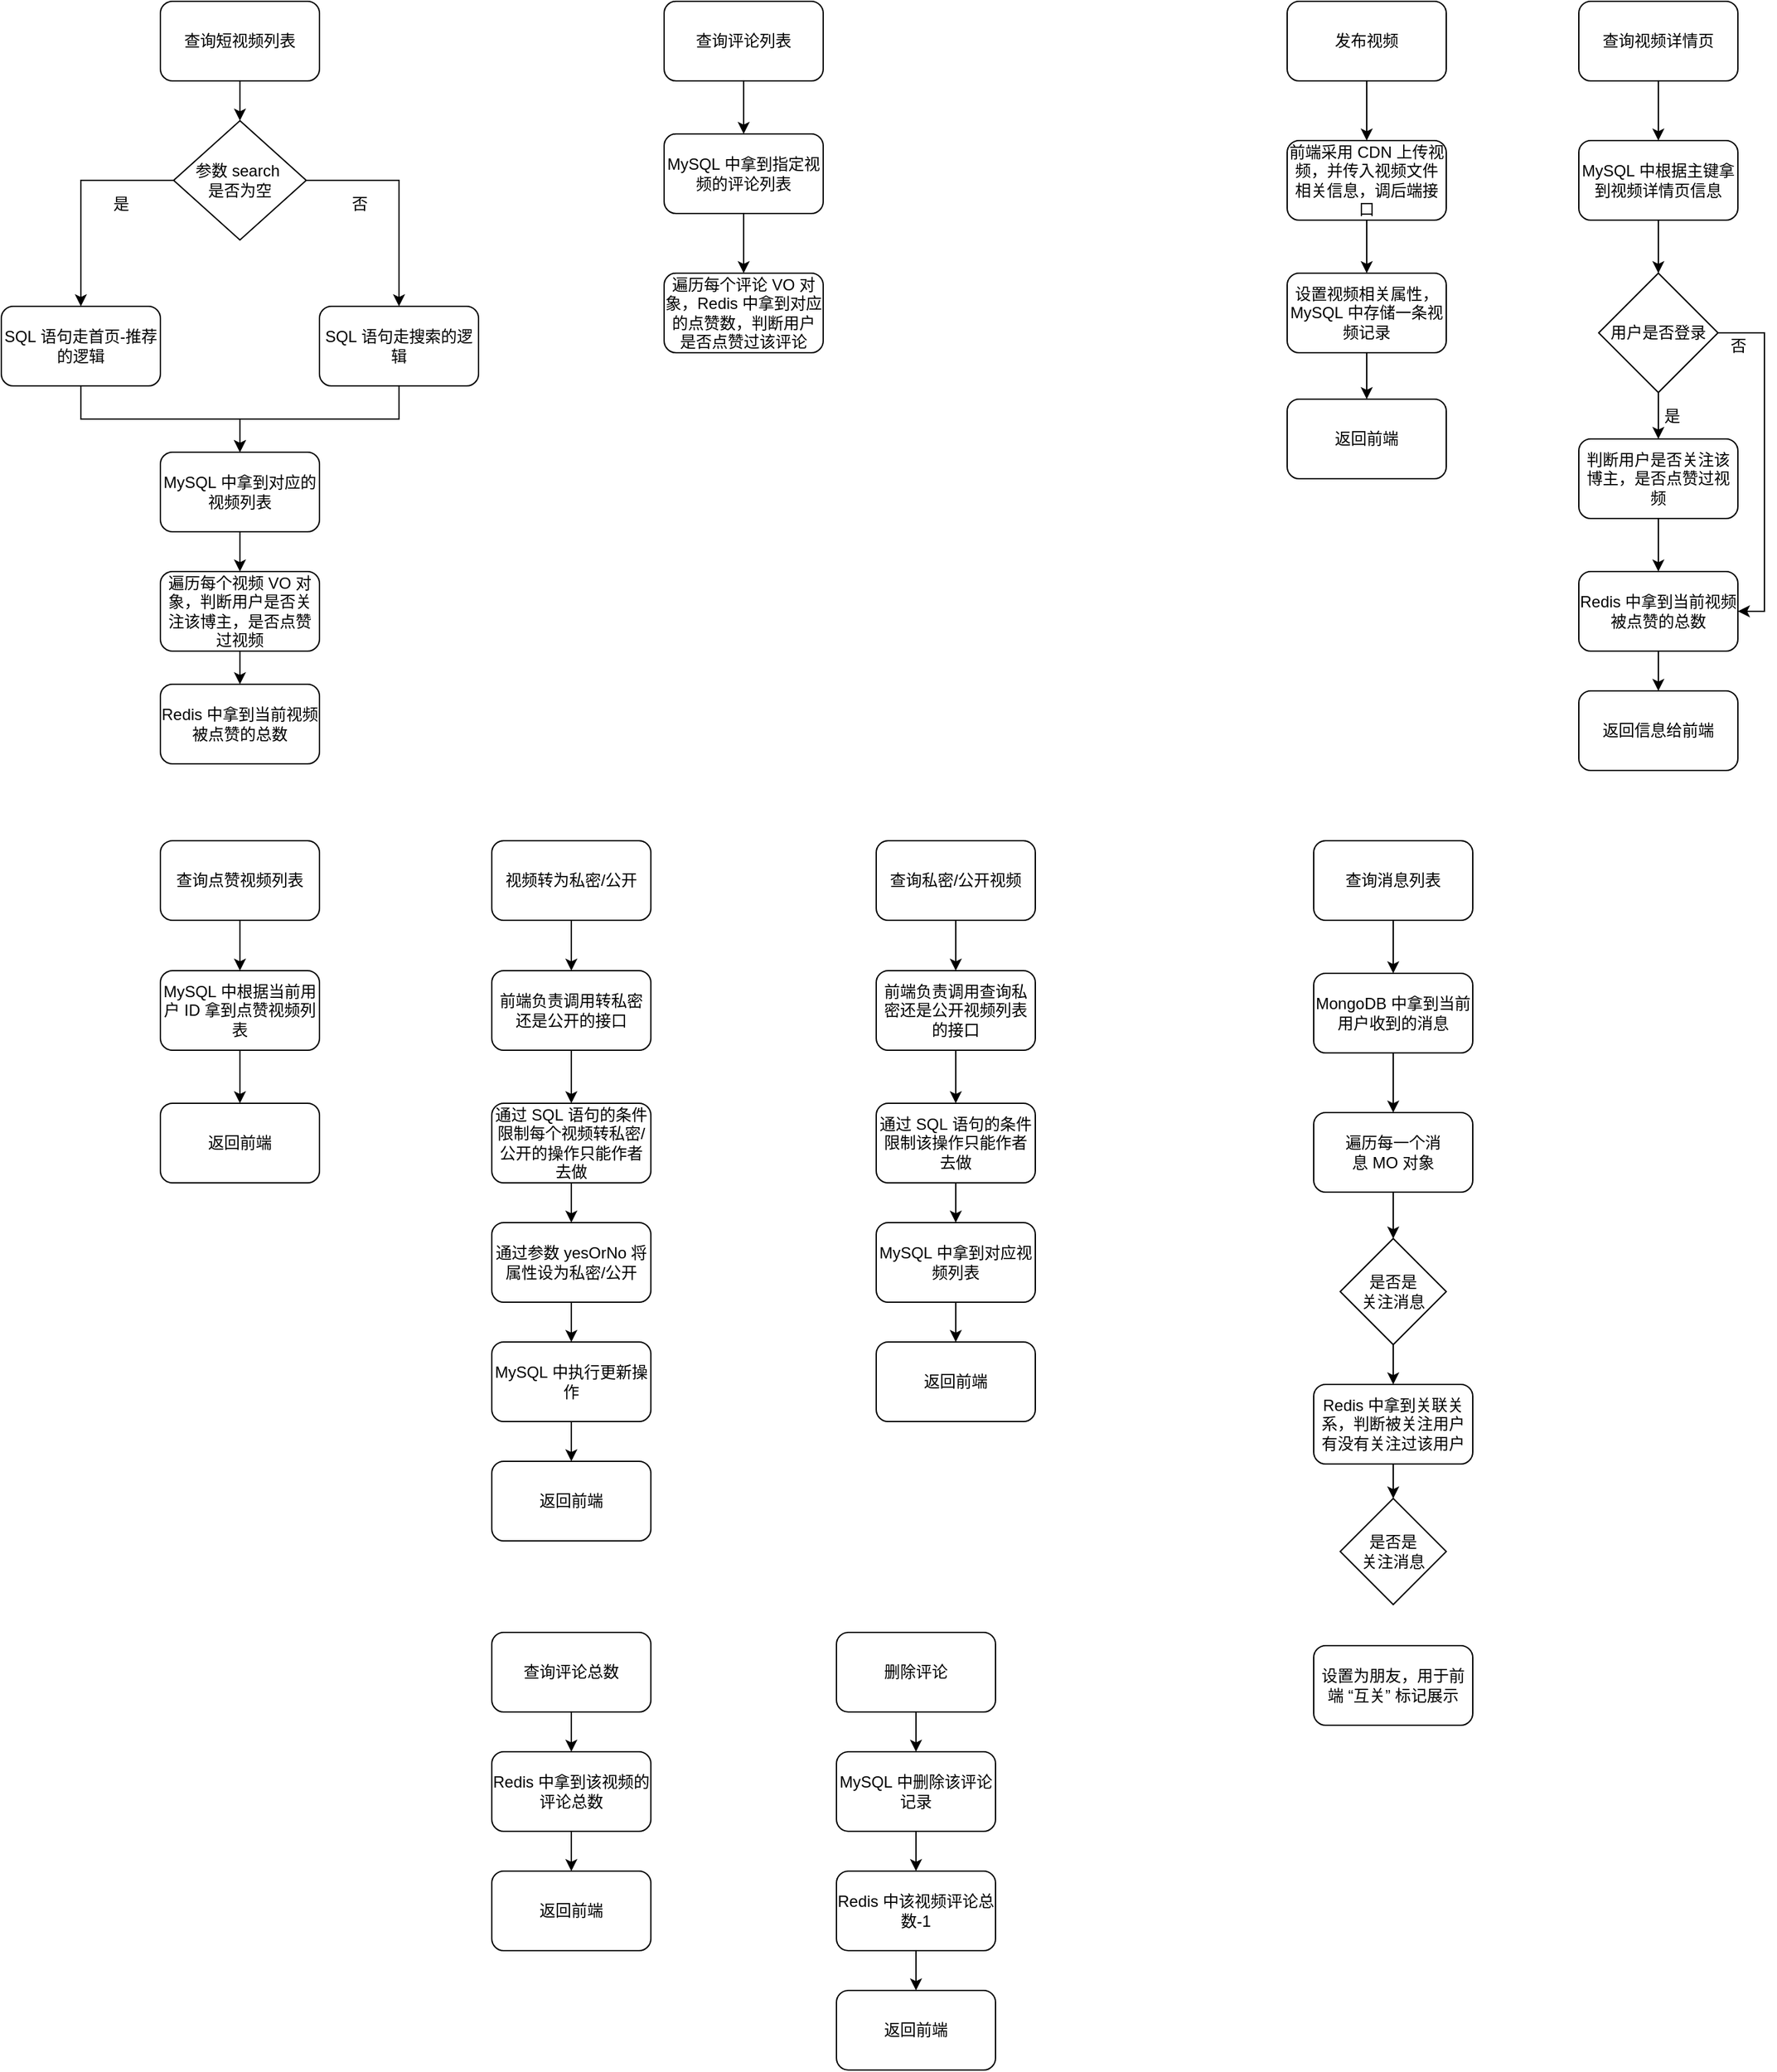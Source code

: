<mxfile version="21.3.4" type="github">
  <diagram name="第 1 页" id="WXZ5FxBREvDLbD_KLT6q">
    <mxGraphModel dx="880" dy="452" grid="1" gridSize="10" guides="1" tooltips="1" connect="1" arrows="1" fold="1" page="1" pageScale="1" pageWidth="827" pageHeight="1169" math="0" shadow="0">
      <root>
        <mxCell id="0" />
        <mxCell id="1" parent="0" />
        <mxCell id="ibF3AnjWmkHCkzIqTZFg-5" value="" style="edgeStyle=orthogonalEdgeStyle;rounded=0;orthogonalLoop=1;jettySize=auto;html=1;" parent="1" source="ibF3AnjWmkHCkzIqTZFg-1" target="ibF3AnjWmkHCkzIqTZFg-4" edge="1">
          <mxGeometry relative="1" as="geometry" />
        </mxCell>
        <mxCell id="ibF3AnjWmkHCkzIqTZFg-1" value="查询短视频列表" style="rounded=1;whiteSpace=wrap;html=1;" parent="1" vertex="1">
          <mxGeometry x="140" y="40" width="120" height="60" as="geometry" />
        </mxCell>
        <mxCell id="ibF3AnjWmkHCkzIqTZFg-12" style="edgeStyle=orthogonalEdgeStyle;rounded=0;orthogonalLoop=1;jettySize=auto;html=1;" parent="1" source="ibF3AnjWmkHCkzIqTZFg-4" target="ibF3AnjWmkHCkzIqTZFg-8" edge="1">
          <mxGeometry relative="1" as="geometry" />
        </mxCell>
        <mxCell id="ibF3AnjWmkHCkzIqTZFg-13" style="edgeStyle=orthogonalEdgeStyle;rounded=0;orthogonalLoop=1;jettySize=auto;html=1;" parent="1" source="ibF3AnjWmkHCkzIqTZFg-4" target="ibF3AnjWmkHCkzIqTZFg-9" edge="1">
          <mxGeometry relative="1" as="geometry" />
        </mxCell>
        <mxCell id="ibF3AnjWmkHCkzIqTZFg-4" value="参数&amp;nbsp;search&amp;nbsp;&lt;br&gt;是否为空" style="rhombus;whiteSpace=wrap;html=1;" parent="1" vertex="1">
          <mxGeometry x="150" y="130" width="100" height="90" as="geometry" />
        </mxCell>
        <mxCell id="ibF3AnjWmkHCkzIqTZFg-17" style="edgeStyle=orthogonalEdgeStyle;rounded=0;orthogonalLoop=1;jettySize=auto;html=1;entryX=0.5;entryY=0;entryDx=0;entryDy=0;" parent="1" source="ibF3AnjWmkHCkzIqTZFg-8" target="ibF3AnjWmkHCkzIqTZFg-14" edge="1">
          <mxGeometry relative="1" as="geometry" />
        </mxCell>
        <mxCell id="ibF3AnjWmkHCkzIqTZFg-8" value="SQL&amp;nbsp;语句走首页-推荐的逻辑" style="rounded=1;whiteSpace=wrap;html=1;" parent="1" vertex="1">
          <mxGeometry x="20" y="270" width="120" height="60" as="geometry" />
        </mxCell>
        <mxCell id="ibF3AnjWmkHCkzIqTZFg-18" style="edgeStyle=orthogonalEdgeStyle;rounded=0;orthogonalLoop=1;jettySize=auto;html=1;entryX=0.5;entryY=0;entryDx=0;entryDy=0;" parent="1" source="ibF3AnjWmkHCkzIqTZFg-9" target="ibF3AnjWmkHCkzIqTZFg-14" edge="1">
          <mxGeometry relative="1" as="geometry" />
        </mxCell>
        <mxCell id="ibF3AnjWmkHCkzIqTZFg-9" value="SQL&amp;nbsp;语句走搜索的逻辑" style="rounded=1;whiteSpace=wrap;html=1;" parent="1" vertex="1">
          <mxGeometry x="260" y="270" width="120" height="60" as="geometry" />
        </mxCell>
        <mxCell id="ibF3AnjWmkHCkzIqTZFg-19" value="" style="edgeStyle=orthogonalEdgeStyle;rounded=0;orthogonalLoop=1;jettySize=auto;html=1;" parent="1" source="ibF3AnjWmkHCkzIqTZFg-14" target="ibF3AnjWmkHCkzIqTZFg-16" edge="1">
          <mxGeometry relative="1" as="geometry" />
        </mxCell>
        <mxCell id="ibF3AnjWmkHCkzIqTZFg-14" value="MySQL&amp;nbsp;中拿到对应的视频列表" style="rounded=1;whiteSpace=wrap;html=1;" parent="1" vertex="1">
          <mxGeometry x="140" y="380" width="120" height="60" as="geometry" />
        </mxCell>
        <mxCell id="ibF3AnjWmkHCkzIqTZFg-21" value="" style="edgeStyle=orthogonalEdgeStyle;rounded=0;orthogonalLoop=1;jettySize=auto;html=1;" parent="1" source="ibF3AnjWmkHCkzIqTZFg-16" target="ibF3AnjWmkHCkzIqTZFg-20" edge="1">
          <mxGeometry relative="1" as="geometry" />
        </mxCell>
        <mxCell id="ibF3AnjWmkHCkzIqTZFg-16" value="遍历每个视频&amp;nbsp;VO&amp;nbsp;对象，判断用户是否关注该博主，是否点赞过视频" style="whiteSpace=wrap;html=1;rounded=1;" parent="1" vertex="1">
          <mxGeometry x="140" y="470" width="120" height="60" as="geometry" />
        </mxCell>
        <mxCell id="ibF3AnjWmkHCkzIqTZFg-20" value="Redis&amp;nbsp;中拿到当前视频被点赞的总数" style="whiteSpace=wrap;html=1;rounded=1;" parent="1" vertex="1">
          <mxGeometry x="140" y="555" width="120" height="60" as="geometry" />
        </mxCell>
        <mxCell id="ibF3AnjWmkHCkzIqTZFg-22" value="是" style="text;html=1;align=center;verticalAlign=middle;resizable=0;points=[];autosize=1;strokeColor=none;fillColor=none;" parent="1" vertex="1">
          <mxGeometry x="90" y="178" width="40" height="30" as="geometry" />
        </mxCell>
        <mxCell id="ibF3AnjWmkHCkzIqTZFg-23" value="否" style="text;html=1;align=center;verticalAlign=middle;resizable=0;points=[];autosize=1;strokeColor=none;fillColor=none;" parent="1" vertex="1">
          <mxGeometry x="270" y="178" width="40" height="30" as="geometry" />
        </mxCell>
        <mxCell id="ibF3AnjWmkHCkzIqTZFg-27" value="" style="edgeStyle=orthogonalEdgeStyle;rounded=0;orthogonalLoop=1;jettySize=auto;html=1;" parent="1" source="ibF3AnjWmkHCkzIqTZFg-24" target="ibF3AnjWmkHCkzIqTZFg-25" edge="1">
          <mxGeometry relative="1" as="geometry" />
        </mxCell>
        <mxCell id="ibF3AnjWmkHCkzIqTZFg-24" value="查询评论列表" style="rounded=1;whiteSpace=wrap;html=1;" parent="1" vertex="1">
          <mxGeometry x="520" y="40" width="120" height="60" as="geometry" />
        </mxCell>
        <mxCell id="ibF3AnjWmkHCkzIqTZFg-28" value="" style="edgeStyle=orthogonalEdgeStyle;rounded=0;orthogonalLoop=1;jettySize=auto;html=1;" parent="1" source="ibF3AnjWmkHCkzIqTZFg-25" target="ibF3AnjWmkHCkzIqTZFg-26" edge="1">
          <mxGeometry relative="1" as="geometry" />
        </mxCell>
        <mxCell id="ibF3AnjWmkHCkzIqTZFg-25" value="MySQL&amp;nbsp;中拿到指定视频的评论列表" style="rounded=1;whiteSpace=wrap;html=1;" parent="1" vertex="1">
          <mxGeometry x="520" y="140" width="120" height="60" as="geometry" />
        </mxCell>
        <mxCell id="ibF3AnjWmkHCkzIqTZFg-26" value="遍历每个评论 VO&amp;nbsp;对象，Redis&amp;nbsp;中拿到对应的点赞数，判断用户是否点赞过该评论" style="whiteSpace=wrap;html=1;rounded=1;" parent="1" vertex="1">
          <mxGeometry x="520" y="245" width="120" height="60" as="geometry" />
        </mxCell>
        <mxCell id="Aljr57ed6nD0tev_MYhq-1" value="" style="edgeStyle=orthogonalEdgeStyle;rounded=0;orthogonalLoop=1;jettySize=auto;html=1;" parent="1" source="ibF3AnjWmkHCkzIqTZFg-29" target="ibF3AnjWmkHCkzIqTZFg-30" edge="1">
          <mxGeometry relative="1" as="geometry" />
        </mxCell>
        <mxCell id="ibF3AnjWmkHCkzIqTZFg-29" value="查询消息列表" style="rounded=1;whiteSpace=wrap;html=1;" parent="1" vertex="1">
          <mxGeometry x="1010" y="673" width="120" height="60" as="geometry" />
        </mxCell>
        <mxCell id="Aljr57ed6nD0tev_MYhq-2" value="" style="edgeStyle=orthogonalEdgeStyle;rounded=0;orthogonalLoop=1;jettySize=auto;html=1;" parent="1" source="ibF3AnjWmkHCkzIqTZFg-30" target="ibF3AnjWmkHCkzIqTZFg-31" edge="1">
          <mxGeometry relative="1" as="geometry" />
        </mxCell>
        <mxCell id="ibF3AnjWmkHCkzIqTZFg-30" value="MongoDB&amp;nbsp;中拿到当前用户收到的消息" style="rounded=1;whiteSpace=wrap;html=1;" parent="1" vertex="1">
          <mxGeometry x="1010" y="773" width="120" height="60" as="geometry" />
        </mxCell>
        <mxCell id="8bdIcVnPFg0Oljo9QeHm-77" value="" style="edgeStyle=orthogonalEdgeStyle;rounded=0;orthogonalLoop=1;jettySize=auto;html=1;" edge="1" parent="1" source="ibF3AnjWmkHCkzIqTZFg-31" target="8bdIcVnPFg0Oljo9QeHm-66">
          <mxGeometry relative="1" as="geometry" />
        </mxCell>
        <mxCell id="ibF3AnjWmkHCkzIqTZFg-31" value="遍历每一个消息&amp;nbsp;MO&amp;nbsp;对象" style="rounded=1;whiteSpace=wrap;html=1;" parent="1" vertex="1">
          <mxGeometry x="1010" y="878" width="120" height="60" as="geometry" />
        </mxCell>
        <mxCell id="8bdIcVnPFg0Oljo9QeHm-5" value="" style="edgeStyle=orthogonalEdgeStyle;rounded=0;orthogonalLoop=1;jettySize=auto;html=1;" edge="1" parent="1" source="8bdIcVnPFg0Oljo9QeHm-2" target="8bdIcVnPFg0Oljo9QeHm-3">
          <mxGeometry relative="1" as="geometry" />
        </mxCell>
        <mxCell id="8bdIcVnPFg0Oljo9QeHm-2" value="查询点赞视频列表" style="rounded=1;whiteSpace=wrap;html=1;" vertex="1" parent="1">
          <mxGeometry x="140" y="673" width="120" height="60" as="geometry" />
        </mxCell>
        <mxCell id="8bdIcVnPFg0Oljo9QeHm-6" value="" style="edgeStyle=orthogonalEdgeStyle;rounded=0;orthogonalLoop=1;jettySize=auto;html=1;" edge="1" parent="1" source="8bdIcVnPFg0Oljo9QeHm-3" target="8bdIcVnPFg0Oljo9QeHm-4">
          <mxGeometry relative="1" as="geometry" />
        </mxCell>
        <mxCell id="8bdIcVnPFg0Oljo9QeHm-3" value="MySQL&amp;nbsp;中根据当前用户&amp;nbsp;ID&amp;nbsp;拿到点赞视频列表" style="rounded=1;whiteSpace=wrap;html=1;" vertex="1" parent="1">
          <mxGeometry x="140" y="771" width="120" height="60" as="geometry" />
        </mxCell>
        <mxCell id="8bdIcVnPFg0Oljo9QeHm-4" value="返回前端" style="rounded=1;whiteSpace=wrap;html=1;" vertex="1" parent="1">
          <mxGeometry x="140" y="871" width="120" height="60" as="geometry" />
        </mxCell>
        <mxCell id="8bdIcVnPFg0Oljo9QeHm-11" value="" style="edgeStyle=orthogonalEdgeStyle;rounded=0;orthogonalLoop=1;jettySize=auto;html=1;" edge="1" parent="1" source="8bdIcVnPFg0Oljo9QeHm-7" target="8bdIcVnPFg0Oljo9QeHm-8">
          <mxGeometry relative="1" as="geometry" />
        </mxCell>
        <mxCell id="8bdIcVnPFg0Oljo9QeHm-7" value="发布视频" style="rounded=1;whiteSpace=wrap;html=1;" vertex="1" parent="1">
          <mxGeometry x="990" y="40" width="120" height="60" as="geometry" />
        </mxCell>
        <mxCell id="8bdIcVnPFg0Oljo9QeHm-12" value="" style="edgeStyle=orthogonalEdgeStyle;rounded=0;orthogonalLoop=1;jettySize=auto;html=1;" edge="1" parent="1" source="8bdIcVnPFg0Oljo9QeHm-8" target="8bdIcVnPFg0Oljo9QeHm-9">
          <mxGeometry relative="1" as="geometry" />
        </mxCell>
        <mxCell id="8bdIcVnPFg0Oljo9QeHm-8" value="前端采用&amp;nbsp;CDN&amp;nbsp;上传视频，并传入视频文件相关信息，调后端接口" style="rounded=1;whiteSpace=wrap;html=1;" vertex="1" parent="1">
          <mxGeometry x="990" y="145" width="120" height="60" as="geometry" />
        </mxCell>
        <mxCell id="8bdIcVnPFg0Oljo9QeHm-14" value="" style="edgeStyle=orthogonalEdgeStyle;rounded=0;orthogonalLoop=1;jettySize=auto;html=1;" edge="1" parent="1" source="8bdIcVnPFg0Oljo9QeHm-9" target="8bdIcVnPFg0Oljo9QeHm-13">
          <mxGeometry relative="1" as="geometry" />
        </mxCell>
        <mxCell id="8bdIcVnPFg0Oljo9QeHm-9" value="设置视频相关属性，MySQL&amp;nbsp;中存储一条视频记录" style="rounded=1;whiteSpace=wrap;html=1;" vertex="1" parent="1">
          <mxGeometry x="990" y="245" width="120" height="60" as="geometry" />
        </mxCell>
        <mxCell id="8bdIcVnPFg0Oljo9QeHm-13" value="返回前端" style="rounded=1;whiteSpace=wrap;html=1;" vertex="1" parent="1">
          <mxGeometry x="990" y="340" width="120" height="60" as="geometry" />
        </mxCell>
        <mxCell id="8bdIcVnPFg0Oljo9QeHm-28" value="" style="edgeStyle=orthogonalEdgeStyle;rounded=0;orthogonalLoop=1;jettySize=auto;html=1;" edge="1" parent="1" source="8bdIcVnPFg0Oljo9QeHm-15" target="8bdIcVnPFg0Oljo9QeHm-16">
          <mxGeometry relative="1" as="geometry" />
        </mxCell>
        <mxCell id="8bdIcVnPFg0Oljo9QeHm-15" value="查询视频详情页" style="rounded=1;whiteSpace=wrap;html=1;" vertex="1" parent="1">
          <mxGeometry x="1210" y="40" width="120" height="60" as="geometry" />
        </mxCell>
        <mxCell id="8bdIcVnPFg0Oljo9QeHm-18" value="" style="edgeStyle=orthogonalEdgeStyle;rounded=0;orthogonalLoop=1;jettySize=auto;html=1;" edge="1" parent="1" source="8bdIcVnPFg0Oljo9QeHm-16" target="8bdIcVnPFg0Oljo9QeHm-17">
          <mxGeometry relative="1" as="geometry" />
        </mxCell>
        <mxCell id="8bdIcVnPFg0Oljo9QeHm-16" value="MySQL&amp;nbsp;中根据主键拿到视频详情页信息" style="rounded=1;whiteSpace=wrap;html=1;" vertex="1" parent="1">
          <mxGeometry x="1210" y="145" width="120" height="60" as="geometry" />
        </mxCell>
        <mxCell id="8bdIcVnPFg0Oljo9QeHm-21" value="" style="edgeStyle=orthogonalEdgeStyle;rounded=0;orthogonalLoop=1;jettySize=auto;html=1;" edge="1" parent="1" source="8bdIcVnPFg0Oljo9QeHm-17" target="8bdIcVnPFg0Oljo9QeHm-19">
          <mxGeometry relative="1" as="geometry" />
        </mxCell>
        <mxCell id="8bdIcVnPFg0Oljo9QeHm-23" style="edgeStyle=orthogonalEdgeStyle;rounded=0;orthogonalLoop=1;jettySize=auto;html=1;entryX=1;entryY=0.5;entryDx=0;entryDy=0;" edge="1" parent="1" source="8bdIcVnPFg0Oljo9QeHm-17" target="8bdIcVnPFg0Oljo9QeHm-20">
          <mxGeometry relative="1" as="geometry">
            <Array as="points">
              <mxPoint x="1350" y="290" />
              <mxPoint x="1350" y="500" />
            </Array>
          </mxGeometry>
        </mxCell>
        <mxCell id="8bdIcVnPFg0Oljo9QeHm-17" value="用户是否登录" style="rhombus;whiteSpace=wrap;html=1;" vertex="1" parent="1">
          <mxGeometry x="1225" y="245" width="90" height="90" as="geometry" />
        </mxCell>
        <mxCell id="8bdIcVnPFg0Oljo9QeHm-22" value="" style="edgeStyle=orthogonalEdgeStyle;rounded=0;orthogonalLoop=1;jettySize=auto;html=1;" edge="1" parent="1" source="8bdIcVnPFg0Oljo9QeHm-19" target="8bdIcVnPFg0Oljo9QeHm-20">
          <mxGeometry relative="1" as="geometry" />
        </mxCell>
        <mxCell id="8bdIcVnPFg0Oljo9QeHm-19" value="判断用户是否关注该博主，是否点赞过视频" style="rounded=1;whiteSpace=wrap;html=1;" vertex="1" parent="1">
          <mxGeometry x="1210" y="370" width="120" height="60" as="geometry" />
        </mxCell>
        <mxCell id="8bdIcVnPFg0Oljo9QeHm-27" value="" style="edgeStyle=orthogonalEdgeStyle;rounded=0;orthogonalLoop=1;jettySize=auto;html=1;" edge="1" parent="1" source="8bdIcVnPFg0Oljo9QeHm-20" target="8bdIcVnPFg0Oljo9QeHm-26">
          <mxGeometry relative="1" as="geometry" />
        </mxCell>
        <mxCell id="8bdIcVnPFg0Oljo9QeHm-20" value="Redis&amp;nbsp;中拿到当前视频被点赞的总数" style="whiteSpace=wrap;html=1;rounded=1;" vertex="1" parent="1">
          <mxGeometry x="1210" y="470" width="120" height="60" as="geometry" />
        </mxCell>
        <mxCell id="8bdIcVnPFg0Oljo9QeHm-24" value="是" style="text;html=1;align=center;verticalAlign=middle;resizable=0;points=[];autosize=1;strokeColor=none;fillColor=none;" vertex="1" parent="1">
          <mxGeometry x="1260" y="338" width="40" height="30" as="geometry" />
        </mxCell>
        <mxCell id="8bdIcVnPFg0Oljo9QeHm-25" value="否" style="text;html=1;align=center;verticalAlign=middle;resizable=0;points=[];autosize=1;strokeColor=none;fillColor=none;" vertex="1" parent="1">
          <mxGeometry x="1310" y="285" width="40" height="30" as="geometry" />
        </mxCell>
        <mxCell id="8bdIcVnPFg0Oljo9QeHm-26" value="返回信息给前端" style="whiteSpace=wrap;html=1;rounded=1;" vertex="1" parent="1">
          <mxGeometry x="1210" y="560" width="120" height="60" as="geometry" />
        </mxCell>
        <mxCell id="8bdIcVnPFg0Oljo9QeHm-31" value="" style="edgeStyle=orthogonalEdgeStyle;rounded=0;orthogonalLoop=1;jettySize=auto;html=1;" edge="1" parent="1" source="8bdIcVnPFg0Oljo9QeHm-29" target="8bdIcVnPFg0Oljo9QeHm-30">
          <mxGeometry relative="1" as="geometry" />
        </mxCell>
        <mxCell id="8bdIcVnPFg0Oljo9QeHm-29" value="视频转为私密/公开" style="rounded=1;whiteSpace=wrap;html=1;" vertex="1" parent="1">
          <mxGeometry x="390" y="673" width="120" height="60" as="geometry" />
        </mxCell>
        <mxCell id="8bdIcVnPFg0Oljo9QeHm-37" value="" style="edgeStyle=orthogonalEdgeStyle;rounded=0;orthogonalLoop=1;jettySize=auto;html=1;" edge="1" parent="1" source="8bdIcVnPFg0Oljo9QeHm-30" target="8bdIcVnPFg0Oljo9QeHm-34">
          <mxGeometry relative="1" as="geometry" />
        </mxCell>
        <mxCell id="8bdIcVnPFg0Oljo9QeHm-30" value="前端负责调用转私密还是公开的接口" style="rounded=1;whiteSpace=wrap;html=1;" vertex="1" parent="1">
          <mxGeometry x="390" y="771" width="120" height="60" as="geometry" />
        </mxCell>
        <mxCell id="8bdIcVnPFg0Oljo9QeHm-42" value="" style="edgeStyle=orthogonalEdgeStyle;rounded=0;orthogonalLoop=1;jettySize=auto;html=1;" edge="1" parent="1" source="8bdIcVnPFg0Oljo9QeHm-33" target="8bdIcVnPFg0Oljo9QeHm-35">
          <mxGeometry relative="1" as="geometry" />
        </mxCell>
        <mxCell id="8bdIcVnPFg0Oljo9QeHm-33" value="通过参数&amp;nbsp;yesOrNo 将属性设为私密/公开" style="rounded=1;whiteSpace=wrap;html=1;" vertex="1" parent="1">
          <mxGeometry x="390" y="961" width="120" height="60" as="geometry" />
        </mxCell>
        <mxCell id="8bdIcVnPFg0Oljo9QeHm-41" value="" style="edgeStyle=orthogonalEdgeStyle;rounded=0;orthogonalLoop=1;jettySize=auto;html=1;" edge="1" parent="1" source="8bdIcVnPFg0Oljo9QeHm-34" target="8bdIcVnPFg0Oljo9QeHm-33">
          <mxGeometry relative="1" as="geometry" />
        </mxCell>
        <mxCell id="8bdIcVnPFg0Oljo9QeHm-34" value="通过&amp;nbsp;SQL&amp;nbsp;语句的条件限制每个视频转私密/公开的操作只能作者去做" style="rounded=1;whiteSpace=wrap;html=1;" vertex="1" parent="1">
          <mxGeometry x="390" y="871" width="120" height="60" as="geometry" />
        </mxCell>
        <mxCell id="8bdIcVnPFg0Oljo9QeHm-43" value="" style="edgeStyle=orthogonalEdgeStyle;rounded=0;orthogonalLoop=1;jettySize=auto;html=1;" edge="1" parent="1" source="8bdIcVnPFg0Oljo9QeHm-35" target="8bdIcVnPFg0Oljo9QeHm-36">
          <mxGeometry relative="1" as="geometry" />
        </mxCell>
        <mxCell id="8bdIcVnPFg0Oljo9QeHm-35" value="MySQL&amp;nbsp;中执行更新操作" style="rounded=1;whiteSpace=wrap;html=1;" vertex="1" parent="1">
          <mxGeometry x="390" y="1051" width="120" height="60" as="geometry" />
        </mxCell>
        <mxCell id="8bdIcVnPFg0Oljo9QeHm-36" value="返回前端" style="rounded=1;whiteSpace=wrap;html=1;" vertex="1" parent="1">
          <mxGeometry x="390" y="1141" width="120" height="60" as="geometry" />
        </mxCell>
        <mxCell id="8bdIcVnPFg0Oljo9QeHm-49" value="" style="edgeStyle=orthogonalEdgeStyle;rounded=0;orthogonalLoop=1;jettySize=auto;html=1;" edge="1" parent="1" source="8bdIcVnPFg0Oljo9QeHm-44" target="8bdIcVnPFg0Oljo9QeHm-45">
          <mxGeometry relative="1" as="geometry" />
        </mxCell>
        <mxCell id="8bdIcVnPFg0Oljo9QeHm-44" value="查询私密/公开视频" style="rounded=1;whiteSpace=wrap;html=1;" vertex="1" parent="1">
          <mxGeometry x="680" y="673" width="120" height="60" as="geometry" />
        </mxCell>
        <mxCell id="8bdIcVnPFg0Oljo9QeHm-50" value="" style="edgeStyle=orthogonalEdgeStyle;rounded=0;orthogonalLoop=1;jettySize=auto;html=1;" edge="1" parent="1" source="8bdIcVnPFg0Oljo9QeHm-45" target="8bdIcVnPFg0Oljo9QeHm-46">
          <mxGeometry relative="1" as="geometry" />
        </mxCell>
        <mxCell id="8bdIcVnPFg0Oljo9QeHm-45" value="前端负责调用查询私密还是公开视频列表的接口" style="rounded=1;whiteSpace=wrap;html=1;" vertex="1" parent="1">
          <mxGeometry x="680" y="771" width="120" height="60" as="geometry" />
        </mxCell>
        <mxCell id="8bdIcVnPFg0Oljo9QeHm-51" value="" style="edgeStyle=orthogonalEdgeStyle;rounded=0;orthogonalLoop=1;jettySize=auto;html=1;" edge="1" parent="1" source="8bdIcVnPFg0Oljo9QeHm-46" target="8bdIcVnPFg0Oljo9QeHm-47">
          <mxGeometry relative="1" as="geometry" />
        </mxCell>
        <mxCell id="8bdIcVnPFg0Oljo9QeHm-46" value="通过&amp;nbsp;SQL&amp;nbsp;语句的条件限制该操作只能作者去做" style="rounded=1;whiteSpace=wrap;html=1;" vertex="1" parent="1">
          <mxGeometry x="680" y="871" width="120" height="60" as="geometry" />
        </mxCell>
        <mxCell id="8bdIcVnPFg0Oljo9QeHm-52" value="" style="edgeStyle=orthogonalEdgeStyle;rounded=0;orthogonalLoop=1;jettySize=auto;html=1;" edge="1" parent="1" source="8bdIcVnPFg0Oljo9QeHm-47" target="8bdIcVnPFg0Oljo9QeHm-48">
          <mxGeometry relative="1" as="geometry" />
        </mxCell>
        <mxCell id="8bdIcVnPFg0Oljo9QeHm-47" value="MySQL&amp;nbsp;中拿到对应视频列表" style="rounded=1;whiteSpace=wrap;html=1;" vertex="1" parent="1">
          <mxGeometry x="680" y="961" width="120" height="60" as="geometry" />
        </mxCell>
        <mxCell id="8bdIcVnPFg0Oljo9QeHm-48" value="返回前端" style="rounded=1;whiteSpace=wrap;html=1;" vertex="1" parent="1">
          <mxGeometry x="680" y="1051" width="120" height="60" as="geometry" />
        </mxCell>
        <mxCell id="8bdIcVnPFg0Oljo9QeHm-56" value="" style="edgeStyle=orthogonalEdgeStyle;rounded=0;orthogonalLoop=1;jettySize=auto;html=1;" edge="1" parent="1" source="8bdIcVnPFg0Oljo9QeHm-53" target="8bdIcVnPFg0Oljo9QeHm-54">
          <mxGeometry relative="1" as="geometry" />
        </mxCell>
        <mxCell id="8bdIcVnPFg0Oljo9QeHm-53" value="查询评论总数" style="rounded=1;whiteSpace=wrap;html=1;" vertex="1" parent="1">
          <mxGeometry x="390" y="1270" width="120" height="60" as="geometry" />
        </mxCell>
        <mxCell id="8bdIcVnPFg0Oljo9QeHm-57" value="" style="edgeStyle=orthogonalEdgeStyle;rounded=0;orthogonalLoop=1;jettySize=auto;html=1;" edge="1" parent="1" source="8bdIcVnPFg0Oljo9QeHm-54" target="8bdIcVnPFg0Oljo9QeHm-55">
          <mxGeometry relative="1" as="geometry" />
        </mxCell>
        <mxCell id="8bdIcVnPFg0Oljo9QeHm-54" value="Redis&amp;nbsp;中拿到该视频的评论总数" style="rounded=1;whiteSpace=wrap;html=1;" vertex="1" parent="1">
          <mxGeometry x="390" y="1360" width="120" height="60" as="geometry" />
        </mxCell>
        <mxCell id="8bdIcVnPFg0Oljo9QeHm-55" value="返回前端" style="rounded=1;whiteSpace=wrap;html=1;" vertex="1" parent="1">
          <mxGeometry x="390" y="1450" width="120" height="60" as="geometry" />
        </mxCell>
        <mxCell id="8bdIcVnPFg0Oljo9QeHm-62" value="" style="edgeStyle=orthogonalEdgeStyle;rounded=0;orthogonalLoop=1;jettySize=auto;html=1;" edge="1" parent="1" source="8bdIcVnPFg0Oljo9QeHm-58" target="8bdIcVnPFg0Oljo9QeHm-59">
          <mxGeometry relative="1" as="geometry" />
        </mxCell>
        <mxCell id="8bdIcVnPFg0Oljo9QeHm-58" value="删除评论" style="rounded=1;whiteSpace=wrap;html=1;" vertex="1" parent="1">
          <mxGeometry x="650" y="1270" width="120" height="60" as="geometry" />
        </mxCell>
        <mxCell id="8bdIcVnPFg0Oljo9QeHm-63" value="" style="edgeStyle=orthogonalEdgeStyle;rounded=0;orthogonalLoop=1;jettySize=auto;html=1;" edge="1" parent="1" source="8bdIcVnPFg0Oljo9QeHm-59" target="8bdIcVnPFg0Oljo9QeHm-60">
          <mxGeometry relative="1" as="geometry" />
        </mxCell>
        <mxCell id="8bdIcVnPFg0Oljo9QeHm-59" value="MySQL&amp;nbsp;中删除该评论记录" style="rounded=1;whiteSpace=wrap;html=1;" vertex="1" parent="1">
          <mxGeometry x="650" y="1360" width="120" height="60" as="geometry" />
        </mxCell>
        <mxCell id="8bdIcVnPFg0Oljo9QeHm-64" value="" style="edgeStyle=orthogonalEdgeStyle;rounded=0;orthogonalLoop=1;jettySize=auto;html=1;" edge="1" parent="1" source="8bdIcVnPFg0Oljo9QeHm-60" target="8bdIcVnPFg0Oljo9QeHm-61">
          <mxGeometry relative="1" as="geometry" />
        </mxCell>
        <mxCell id="8bdIcVnPFg0Oljo9QeHm-60" value="Redis&amp;nbsp;中该视频评论总数-1" style="rounded=1;whiteSpace=wrap;html=1;" vertex="1" parent="1">
          <mxGeometry x="650" y="1450" width="120" height="60" as="geometry" />
        </mxCell>
        <mxCell id="8bdIcVnPFg0Oljo9QeHm-61" value="返回前端" style="rounded=1;whiteSpace=wrap;html=1;" vertex="1" parent="1">
          <mxGeometry x="650" y="1540" width="120" height="60" as="geometry" />
        </mxCell>
        <mxCell id="8bdIcVnPFg0Oljo9QeHm-79" value="" style="edgeStyle=orthogonalEdgeStyle;rounded=0;orthogonalLoop=1;jettySize=auto;html=1;" edge="1" parent="1" source="8bdIcVnPFg0Oljo9QeHm-66" target="8bdIcVnPFg0Oljo9QeHm-67">
          <mxGeometry relative="1" as="geometry" />
        </mxCell>
        <mxCell id="8bdIcVnPFg0Oljo9QeHm-66" value="是否是&lt;br&gt;关注消息" style="rhombus;whiteSpace=wrap;html=1;" vertex="1" parent="1">
          <mxGeometry x="1030" y="973" width="80" height="80" as="geometry" />
        </mxCell>
        <mxCell id="8bdIcVnPFg0Oljo9QeHm-80" value="" style="edgeStyle=orthogonalEdgeStyle;rounded=0;orthogonalLoop=1;jettySize=auto;html=1;" edge="1" parent="1" source="8bdIcVnPFg0Oljo9QeHm-67" target="8bdIcVnPFg0Oljo9QeHm-69">
          <mxGeometry relative="1" as="geometry" />
        </mxCell>
        <mxCell id="8bdIcVnPFg0Oljo9QeHm-67" value="Redis&amp;nbsp;中拿到关联关系，判断被关注用户有没有关注过该用户" style="rounded=1;whiteSpace=wrap;html=1;" vertex="1" parent="1">
          <mxGeometry x="1010" y="1083" width="120" height="60" as="geometry" />
        </mxCell>
        <mxCell id="8bdIcVnPFg0Oljo9QeHm-69" value="是否是&lt;br&gt;关注消息" style="rhombus;whiteSpace=wrap;html=1;" vertex="1" parent="1">
          <mxGeometry x="1030" y="1169" width="80" height="80" as="geometry" />
        </mxCell>
        <mxCell id="8bdIcVnPFg0Oljo9QeHm-81" value="设置为朋友，用于前端 “互关”&amp;nbsp;标记展示" style="rounded=1;whiteSpace=wrap;html=1;" vertex="1" parent="1">
          <mxGeometry x="1010" y="1280" width="120" height="60" as="geometry" />
        </mxCell>
      </root>
    </mxGraphModel>
  </diagram>
</mxfile>

